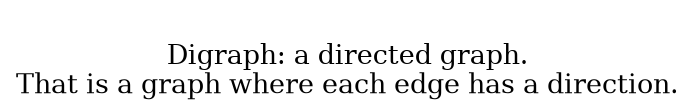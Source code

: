 @startuml
digraph G {
"
Digraph: a directed graph.
That is a graph where each edge has a direction.
" [shape=none fontsize=20]
}
@enduml
